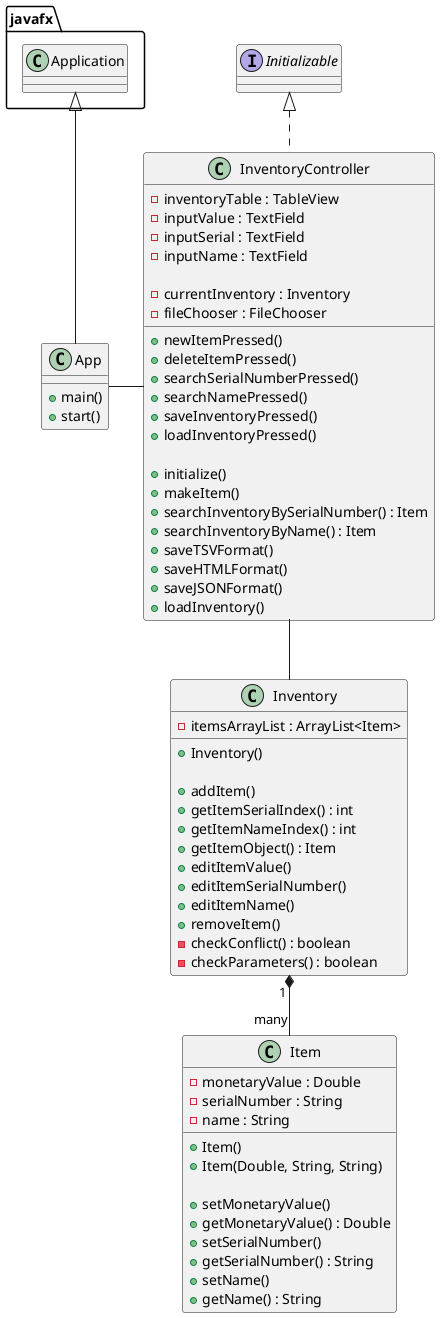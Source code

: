 @startuml
'https://plantuml.com/class-diagram

interface Initializable{}

class App {
    + main()
    + start()
}

class InventoryController {
- inventoryTable : TableView
- inputValue : TextField
- inputSerial : TextField
- inputName : TextField

- currentInventory : Inventory
'13.2, 14.1
- fileChooser : FileChooser

'1
'8-10 handled in TableView
'3
+ newItemPressed()
'4
+ deleteItemPressed()
'11
+ searchSerialNumberPressed()
'12
+ searchNamePressed()
'13.0
+ saveInventoryPressed()
'14.0
+ loadInventoryPressed()

+ initialize()
+ makeItem()
'7 handled in TableView
'+ editItemName()
'+ editItemValue()
'TODO + invalidSerialNumber(), open popup error window if I can figure out multiple tabs, otherwise change a text box to say error next to newItem button, calls search
+ searchInventoryBySerialNumber() : Item
+ searchInventoryByName() : Item
'13.1.1
+ saveTSVFormat()
'13.1.2
+ saveHTMLFormat()
'13.1.3
+ saveJSONFormat()
+ loadInventory()
}

class Inventory {
- itemsArrayList : ArrayList<Item>

+ Inventory()

'3.0, calls checkConflict
+ addItem()
+ getItemSerialIndex() : int
+ getItemNameIndex() : int
+ getItemObject() : Item
'5
+ editItemValue()
'6.0, calls checkConflict
+ editItemSerialNumber()
'7
+ editItemName()
'4
+ removeItem()
'3.1, 6.1
- checkConflict() : boolean
- checkParameters() : boolean
}

class Item {
'2.1
-monetaryValue : Double
'2.2
-serialNumber : String
'2.3
-name : String

+ Item()
+ Item(Double, String, String)

+ setMonetaryValue()
+ getMonetaryValue() : Double
+ setSerialNumber()
+ getSerialNumber() : String
+ setName()
+ getName() : String
}

javafx.Application <|-- App
App - InventoryController
Initializable <|.. InventoryController
InventoryController -- Inventory
Inventory "1 " *-- "many" Item
@enduml